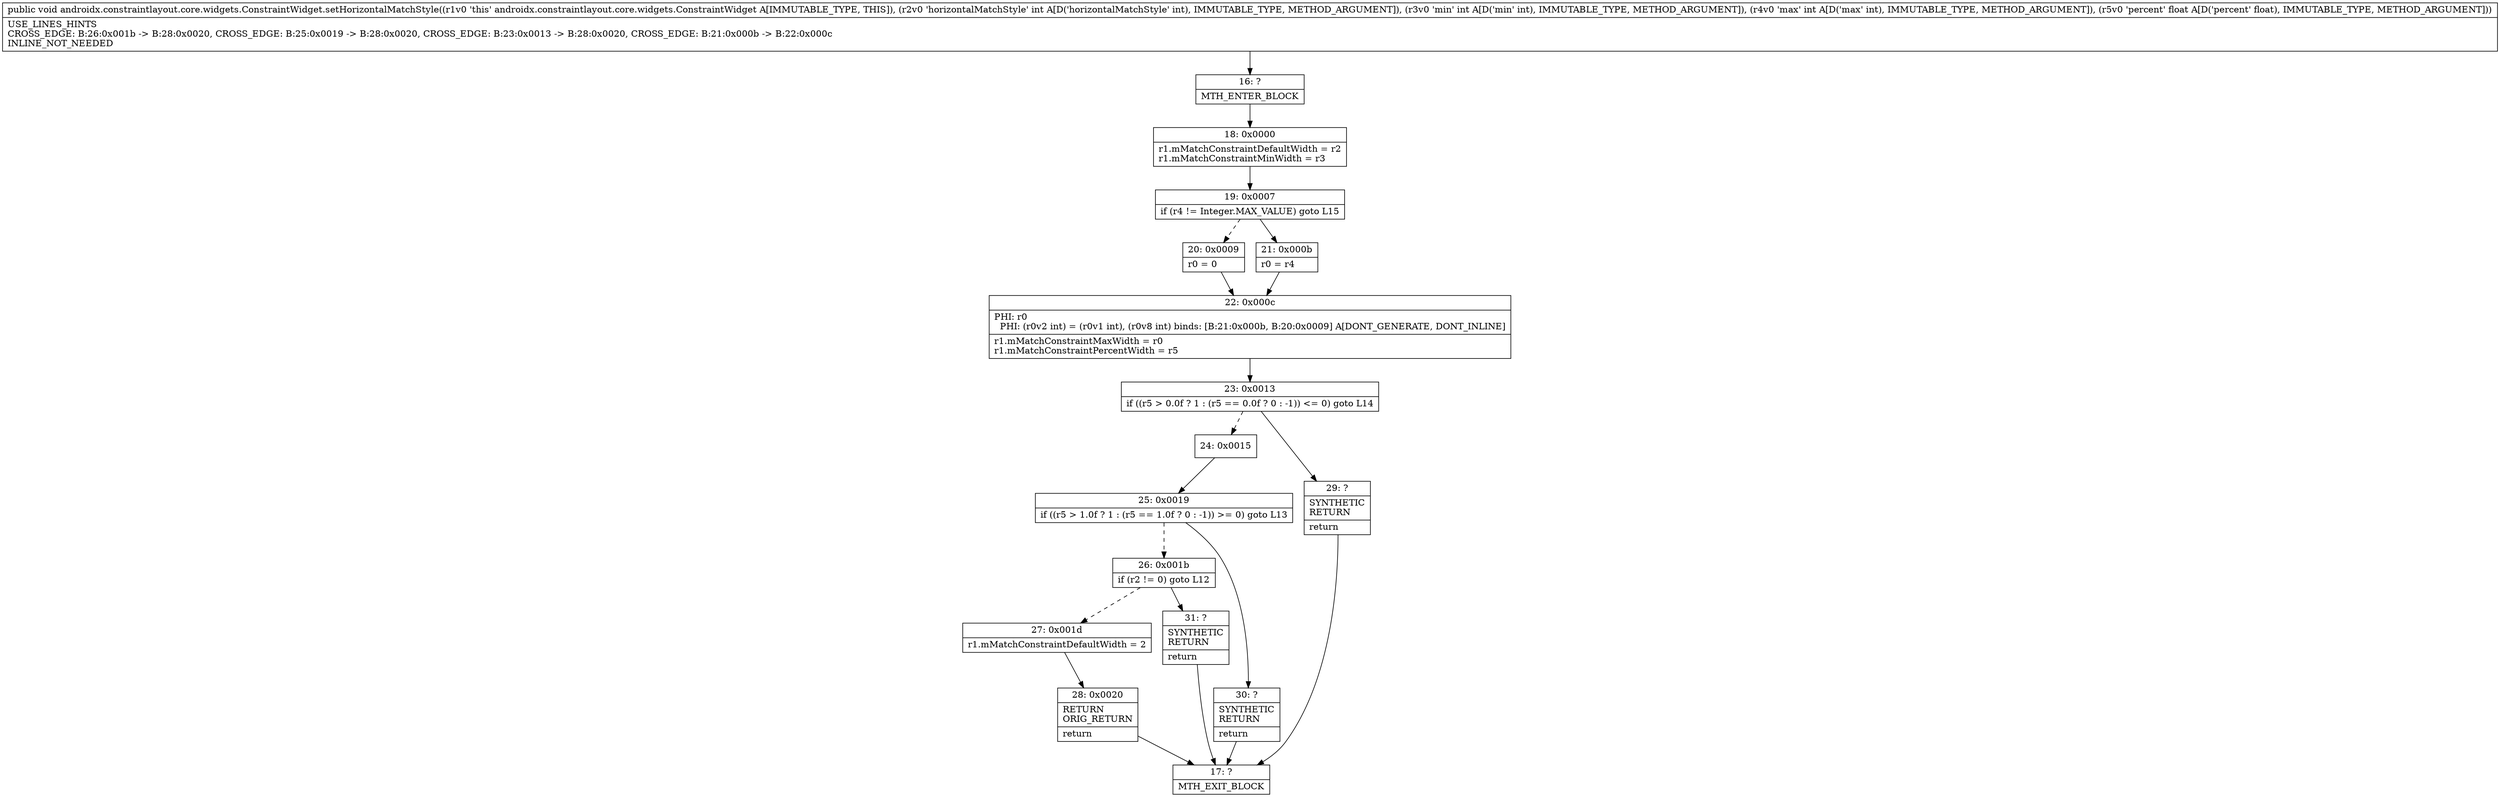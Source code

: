 digraph "CFG forandroidx.constraintlayout.core.widgets.ConstraintWidget.setHorizontalMatchStyle(IIIF)V" {
Node_16 [shape=record,label="{16\:\ ?|MTH_ENTER_BLOCK\l}"];
Node_18 [shape=record,label="{18\:\ 0x0000|r1.mMatchConstraintDefaultWidth = r2\lr1.mMatchConstraintMinWidth = r3\l}"];
Node_19 [shape=record,label="{19\:\ 0x0007|if (r4 != Integer.MAX_VALUE) goto L15\l}"];
Node_20 [shape=record,label="{20\:\ 0x0009|r0 = 0\l}"];
Node_22 [shape=record,label="{22\:\ 0x000c|PHI: r0 \l  PHI: (r0v2 int) = (r0v1 int), (r0v8 int) binds: [B:21:0x000b, B:20:0x0009] A[DONT_GENERATE, DONT_INLINE]\l|r1.mMatchConstraintMaxWidth = r0\lr1.mMatchConstraintPercentWidth = r5\l}"];
Node_23 [shape=record,label="{23\:\ 0x0013|if ((r5 \> 0.0f ? 1 : (r5 == 0.0f ? 0 : \-1)) \<= 0) goto L14\l}"];
Node_24 [shape=record,label="{24\:\ 0x0015}"];
Node_25 [shape=record,label="{25\:\ 0x0019|if ((r5 \> 1.0f ? 1 : (r5 == 1.0f ? 0 : \-1)) \>= 0) goto L13\l}"];
Node_26 [shape=record,label="{26\:\ 0x001b|if (r2 != 0) goto L12\l}"];
Node_27 [shape=record,label="{27\:\ 0x001d|r1.mMatchConstraintDefaultWidth = 2\l}"];
Node_28 [shape=record,label="{28\:\ 0x0020|RETURN\lORIG_RETURN\l|return\l}"];
Node_17 [shape=record,label="{17\:\ ?|MTH_EXIT_BLOCK\l}"];
Node_31 [shape=record,label="{31\:\ ?|SYNTHETIC\lRETURN\l|return\l}"];
Node_30 [shape=record,label="{30\:\ ?|SYNTHETIC\lRETURN\l|return\l}"];
Node_29 [shape=record,label="{29\:\ ?|SYNTHETIC\lRETURN\l|return\l}"];
Node_21 [shape=record,label="{21\:\ 0x000b|r0 = r4\l}"];
MethodNode[shape=record,label="{public void androidx.constraintlayout.core.widgets.ConstraintWidget.setHorizontalMatchStyle((r1v0 'this' androidx.constraintlayout.core.widgets.ConstraintWidget A[IMMUTABLE_TYPE, THIS]), (r2v0 'horizontalMatchStyle' int A[D('horizontalMatchStyle' int), IMMUTABLE_TYPE, METHOD_ARGUMENT]), (r3v0 'min' int A[D('min' int), IMMUTABLE_TYPE, METHOD_ARGUMENT]), (r4v0 'max' int A[D('max' int), IMMUTABLE_TYPE, METHOD_ARGUMENT]), (r5v0 'percent' float A[D('percent' float), IMMUTABLE_TYPE, METHOD_ARGUMENT]))  | USE_LINES_HINTS\lCROSS_EDGE: B:26:0x001b \-\> B:28:0x0020, CROSS_EDGE: B:25:0x0019 \-\> B:28:0x0020, CROSS_EDGE: B:23:0x0013 \-\> B:28:0x0020, CROSS_EDGE: B:21:0x000b \-\> B:22:0x000c\lINLINE_NOT_NEEDED\l}"];
MethodNode -> Node_16;Node_16 -> Node_18;
Node_18 -> Node_19;
Node_19 -> Node_20[style=dashed];
Node_19 -> Node_21;
Node_20 -> Node_22;
Node_22 -> Node_23;
Node_23 -> Node_24[style=dashed];
Node_23 -> Node_29;
Node_24 -> Node_25;
Node_25 -> Node_26[style=dashed];
Node_25 -> Node_30;
Node_26 -> Node_27[style=dashed];
Node_26 -> Node_31;
Node_27 -> Node_28;
Node_28 -> Node_17;
Node_31 -> Node_17;
Node_30 -> Node_17;
Node_29 -> Node_17;
Node_21 -> Node_22;
}

